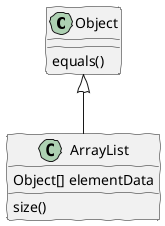 @startuml
skinparam handwritten true
Object <|-- ArrayList

Object : equals()
ArrayList : Object[] elementData
ArrayList : size()

@enduml
